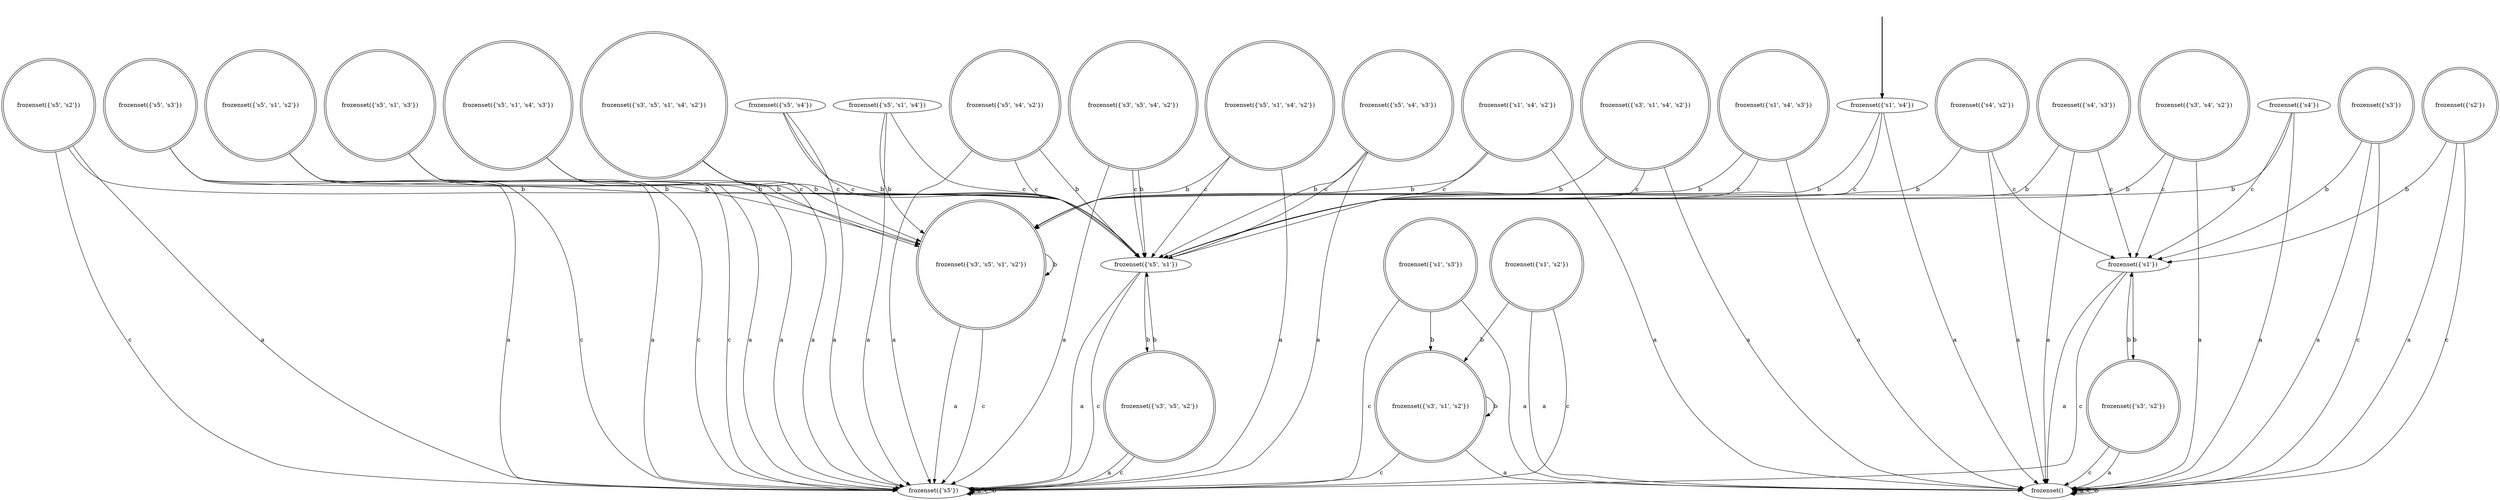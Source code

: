 digraph {
	fake [style=invisible]
	"frozenset({'s1', 's2'})" [shape=doublecircle]
	"frozenset()"
	"frozenset({'s1'})"
	"frozenset({'s5', 's1', 's3'})" [shape=doublecircle]
	"frozenset({'s1', 's4', 's3'})" [shape=doublecircle]
	"frozenset({'s4', 's3'})" [shape=doublecircle]
	"frozenset({'s3', 's5', 's1', 's4', 's2'})" [shape=doublecircle]
	"frozenset({'s3', 's5', 's1', 's2'})" [shape=doublecircle]
	"frozenset({'s5'})"
	"frozenset({'s3', 's2'})" [shape=doublecircle]
	"frozenset({'s3'})" [shape=doublecircle]
	"frozenset({'s5', 's1', 's4'})"
	"frozenset({'s3', 's4', 's2'})" [shape=doublecircle]
	"frozenset({'s5', 's1', 's4', 's3'})" [shape=doublecircle]
	"frozenset({'s5', 's4', 's3'})" [shape=doublecircle]
	"frozenset({'s5', 's3'})" [shape=doublecircle]
	"frozenset({'s5', 's4'})"
	"frozenset({'s1', 's3'})" [shape=doublecircle]
	"frozenset({'s5', 's1', 's2'})" [shape=doublecircle]
	"frozenset({'s4'})"
	"frozenset({'s1', 's4', 's2'})" [shape=doublecircle]
	"frozenset({'s4', 's2'})" [shape=doublecircle]
	"frozenset({'s2'})" [shape=doublecircle]
	"frozenset({'s1', 's4'})" [root=true]
	"frozenset({'s5', 's1', 's4', 's2'})" [shape=doublecircle]
	"frozenset({'s5', 's1'})"
	"frozenset({'s3', 's1', 's4', 's2'})" [shape=doublecircle]
	"frozenset({'s3', 's1', 's2'})" [shape=doublecircle]
	"frozenset({'s5', 's4', 's2'})" [shape=doublecircle]
	"frozenset({'s3', 's5', 's2'})" [shape=doublecircle]
	"frozenset({'s3', 's5', 's4', 's2'})" [shape=doublecircle]
	"frozenset({'s5', 's2'})" [shape=doublecircle]
	fake -> "frozenset({'s1', 's4'})" [style=bold]
	"frozenset({'s5', 's4'})" -> "frozenset({'s5'})" [label=a]
	"frozenset({'s5', 's4'})" -> "frozenset({'s5', 's1'})" [label=c]
	"frozenset({'s5', 's4'})" -> "frozenset({'s5', 's1'})" [label=b]
	"frozenset({'s2'})" -> "frozenset()" [label=a]
	"frozenset({'s2'})" -> "frozenset()" [label=c]
	"frozenset({'s2'})" -> "frozenset({'s1'})" [label=b]
	"frozenset({'s1', 's2'})" -> "frozenset()" [label=a]
	"frozenset({'s1', 's2'})" -> "frozenset({'s5'})" [label=c]
	"frozenset({'s1', 's2'})" -> "frozenset({'s3', 's1', 's2'})" [label=b]
	"frozenset({'s5', 's4', 's2'})" -> "frozenset({'s5'})" [label=a]
	"frozenset({'s5', 's4', 's2'})" -> "frozenset({'s5', 's1'})" [label=c]
	"frozenset({'s5', 's4', 's2'})" -> "frozenset({'s5', 's1'})" [label=b]
	"frozenset()" -> "frozenset()" [label=a]
	"frozenset()" -> "frozenset()" [label=c]
	"frozenset()" -> "frozenset()" [label=b]
	"frozenset({'s1'})" -> "frozenset()" [label=a]
	"frozenset({'s1'})" -> "frozenset({'s5'})" [label=c]
	"frozenset({'s1'})" -> "frozenset({'s3', 's2'})" [label=b]
	"frozenset({'s5', 's1', 's2'})" -> "frozenset({'s5'})" [label=a]
	"frozenset({'s5', 's1', 's2'})" -> "frozenset({'s5'})" [label=c]
	"frozenset({'s5', 's1', 's2'})" -> "frozenset({'s3', 's5', 's1', 's2'})" [label=b]
	"frozenset({'s3', 's1', 's4', 's2'})" -> "frozenset()" [label=a]
	"frozenset({'s3', 's1', 's4', 's2'})" -> "frozenset({'s5', 's1'})" [label=c]
	"frozenset({'s3', 's1', 's4', 's2'})" -> "frozenset({'s3', 's5', 's1', 's2'})" [label=b]
	"frozenset({'s4'})" -> "frozenset()" [label=a]
	"frozenset({'s4'})" -> "frozenset({'s1'})" [label=c]
	"frozenset({'s4'})" -> "frozenset({'s5', 's1'})" [label=b]
	"frozenset({'s1', 's4', 's3'})" -> "frozenset()" [label=a]
	"frozenset({'s1', 's4', 's3'})" -> "frozenset({'s5', 's1'})" [label=c]
	"frozenset({'s1', 's4', 's3'})" -> "frozenset({'s3', 's5', 's1', 's2'})" [label=b]
	"frozenset({'s4', 's3'})" -> "frozenset()" [label=a]
	"frozenset({'s4', 's3'})" -> "frozenset({'s1'})" [label=c]
	"frozenset({'s4', 's3'})" -> "frozenset({'s5', 's1'})" [label=b]
	"frozenset({'s5', 's1', 's3'})" -> "frozenset({'s5'})" [label=a]
	"frozenset({'s5', 's1', 's3'})" -> "frozenset({'s5'})" [label=c]
	"frozenset({'s5', 's1', 's3'})" -> "frozenset({'s3', 's5', 's1', 's2'})" [label=b]
	"frozenset({'s3', 's5', 's1', 's2'})" -> "frozenset({'s5'})" [label=a]
	"frozenset({'s3', 's5', 's1', 's2'})" -> "frozenset({'s5'})" [label=c]
	"frozenset({'s3', 's5', 's1', 's2'})" -> "frozenset({'s3', 's5', 's1', 's2'})" [label=b]
	"frozenset({'s5'})" -> "frozenset({'s5'})" [label=a]
	"frozenset({'s5'})" -> "frozenset({'s5'})" [label=c]
	"frozenset({'s5'})" -> "frozenset({'s5'})" [label=b]
	"frozenset({'s3', 's2'})" -> "frozenset()" [label=a]
	"frozenset({'s3', 's2'})" -> "frozenset()" [label=c]
	"frozenset({'s3', 's2'})" -> "frozenset({'s1'})" [label=b]
	"frozenset({'s5', 's2'})" -> "frozenset({'s5'})" [label=a]
	"frozenset({'s5', 's2'})" -> "frozenset({'s5'})" [label=c]
	"frozenset({'s5', 's2'})" -> "frozenset({'s5', 's1'})" [label=b]
	"frozenset({'s3'})" -> "frozenset()" [label=a]
	"frozenset({'s3'})" -> "frozenset()" [label=c]
	"frozenset({'s3'})" -> "frozenset({'s1'})" [label=b]
	"frozenset({'s5', 's1', 's4'})" -> "frozenset({'s5'})" [label=a]
	"frozenset({'s5', 's1', 's4'})" -> "frozenset({'s5', 's1'})" [label=c]
	"frozenset({'s5', 's1', 's4'})" -> "frozenset({'s3', 's5', 's1', 's2'})" [label=b]
	"frozenset({'s3', 's4', 's2'})" -> "frozenset()" [label=a]
	"frozenset({'s3', 's4', 's2'})" -> "frozenset({'s1'})" [label=c]
	"frozenset({'s3', 's4', 's2'})" -> "frozenset({'s5', 's1'})" [label=b]
	"frozenset({'s1', 's4'})" -> "frozenset()" [label=a]
	"frozenset({'s1', 's4'})" -> "frozenset({'s5', 's1'})" [label=c]
	"frozenset({'s1', 's4'})" -> "frozenset({'s3', 's5', 's1', 's2'})" [label=b]
	"frozenset({'s5', 's1', 's4', 's3'})" -> "frozenset({'s5'})" [label=a]
	"frozenset({'s5', 's1', 's4', 's3'})" -> "frozenset({'s5', 's1'})" [label=c]
	"frozenset({'s5', 's1', 's4', 's3'})" -> "frozenset({'s3', 's5', 's1', 's2'})" [label=b]
	"frozenset({'s5', 's1'})" -> "frozenset({'s5'})" [label=a]
	"frozenset({'s5', 's1'})" -> "frozenset({'s5'})" [label=c]
	"frozenset({'s5', 's1'})" -> "frozenset({'s3', 's5', 's2'})" [label=b]
	"frozenset({'s1', 's4', 's2'})" -> "frozenset()" [label=a]
	"frozenset({'s1', 's4', 's2'})" -> "frozenset({'s5', 's1'})" [label=c]
	"frozenset({'s1', 's4', 's2'})" -> "frozenset({'s3', 's5', 's1', 's2'})" [label=b]
	"frozenset({'s3', 's1', 's2'})" -> "frozenset()" [label=a]
	"frozenset({'s3', 's1', 's2'})" -> "frozenset({'s5'})" [label=c]
	"frozenset({'s3', 's1', 's2'})" -> "frozenset({'s3', 's1', 's2'})" [label=b]
	"frozenset({'s5', 's1', 's4', 's2'})" -> "frozenset({'s5'})" [label=a]
	"frozenset({'s5', 's1', 's4', 's2'})" -> "frozenset({'s5', 's1'})" [label=c]
	"frozenset({'s5', 's1', 's4', 's2'})" -> "frozenset({'s3', 's5', 's1', 's2'})" [label=b]
	"frozenset({'s4', 's2'})" -> "frozenset()" [label=a]
	"frozenset({'s4', 's2'})" -> "frozenset({'s1'})" [label=c]
	"frozenset({'s4', 's2'})" -> "frozenset({'s5', 's1'})" [label=b]
	"frozenset({'s5', 's4', 's3'})" -> "frozenset({'s5'})" [label=a]
	"frozenset({'s5', 's4', 's3'})" -> "frozenset({'s5', 's1'})" [label=c]
	"frozenset({'s5', 's4', 's3'})" -> "frozenset({'s5', 's1'})" [label=b]
	"frozenset({'s3', 's5', 's2'})" -> "frozenset({'s5'})" [label=a]
	"frozenset({'s3', 's5', 's2'})" -> "frozenset({'s5'})" [label=c]
	"frozenset({'s3', 's5', 's2'})" -> "frozenset({'s5', 's1'})" [label=b]
	"frozenset({'s5', 's3'})" -> "frozenset({'s5'})" [label=a]
	"frozenset({'s5', 's3'})" -> "frozenset({'s5'})" [label=c]
	"frozenset({'s5', 's3'})" -> "frozenset({'s5', 's1'})" [label=b]
	"frozenset({'s3', 's5', 's4', 's2'})" -> "frozenset({'s5'})" [label=a]
	"frozenset({'s3', 's5', 's4', 's2'})" -> "frozenset({'s5', 's1'})" [label=c]
	"frozenset({'s3', 's5', 's4', 's2'})" -> "frozenset({'s5', 's1'})" [label=b]
	"frozenset({'s1', 's3'})" -> "frozenset()" [label=a]
	"frozenset({'s1', 's3'})" -> "frozenset({'s5'})" [label=c]
	"frozenset({'s1', 's3'})" -> "frozenset({'s3', 's1', 's2'})" [label=b]
	"frozenset({'s3', 's5', 's1', 's4', 's2'})" -> "frozenset({'s5'})" [label=a]
	"frozenset({'s3', 's5', 's1', 's4', 's2'})" -> "frozenset({'s5', 's1'})" [label=c]
	"frozenset({'s3', 's5', 's1', 's4', 's2'})" -> "frozenset({'s3', 's5', 's1', 's2'})" [label=b]
}
